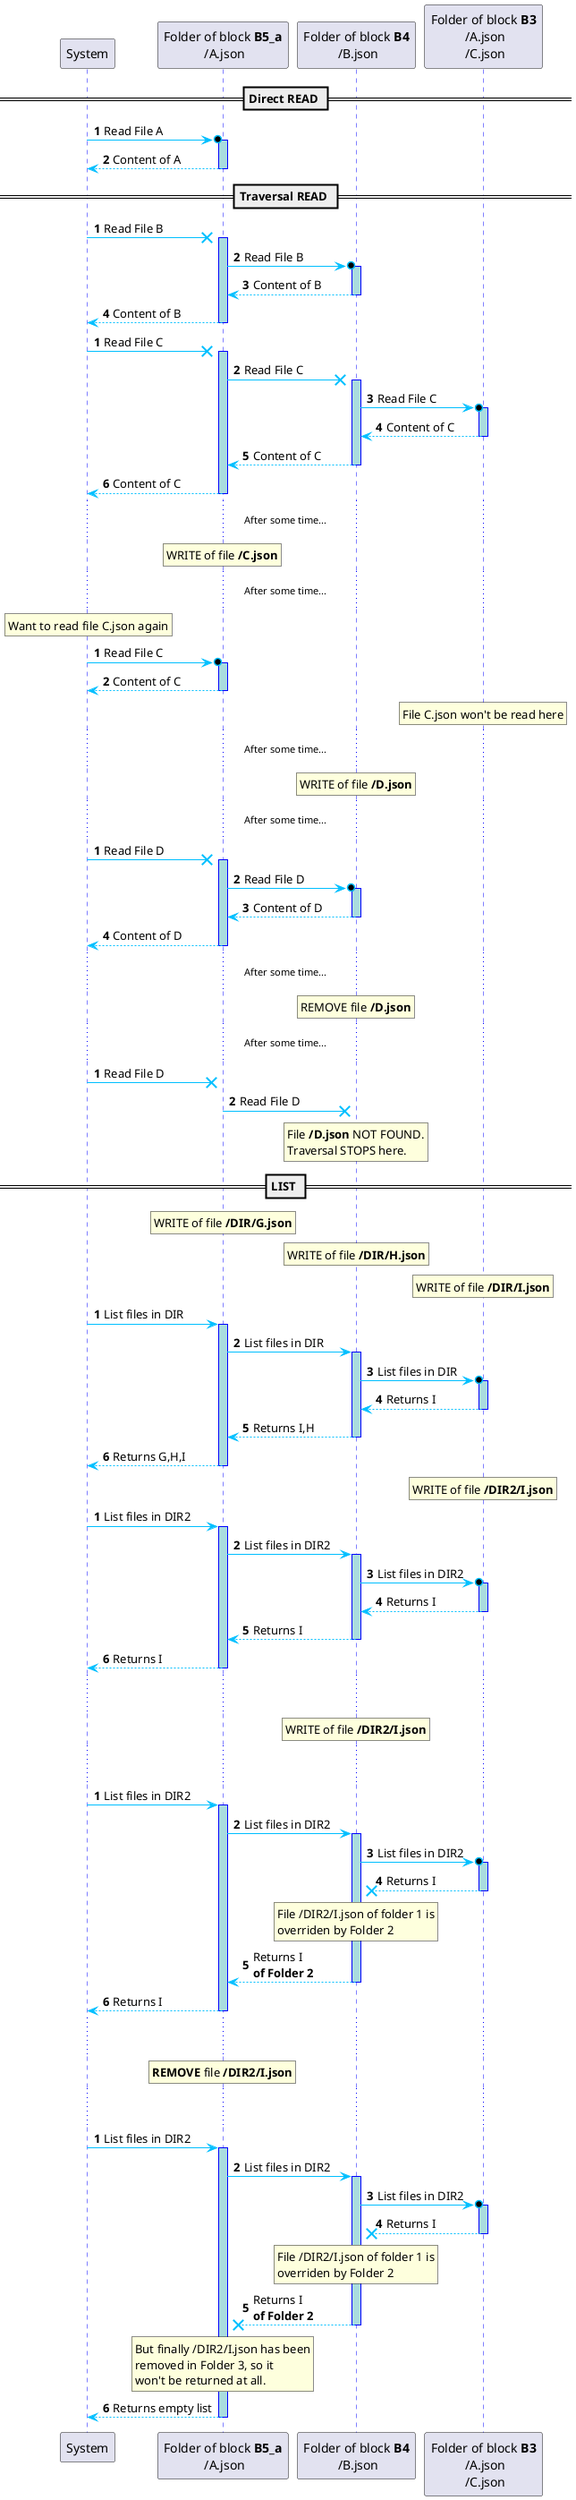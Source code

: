 @startuml

skinparam sequence {
	ArrowColor DeepSkyBlue
	ActorBorderColor DeepSkyBlue
	LifeLineBorderColor blue
	LifeLineBackgroundColor #A9DCDF
}

participant "System" as S
participant "Folder of block **B5_a**\n /A.json" as F3
participant "Folder of block **B4**\n /B.json" as F2
participant "Folder of block **B3**\n /A.json\n /C.json" as F1

== Direct READ ==


autonumber
S ->o F3 : Read File A
activate F3

F3 --> S : Content of A
deactivate F3



== Traversal READ ==



autonumber
S ->x F3 : Read File B
activate F3
F3 ->o F2 : Read File B
activate F2
F2 --> F3 : Content of B
deactivate F2
F3 --> S : Content of B
deactivate F3

autonumber
S ->x F3 : Read File C
activate F3
F3 ->x F2 : Read File C
activate F2
F2 ->o F1 : Read File C
activate F1
F1 --> F2 : Content of C
deactivate F1
F2 --> F3 : Content of C
deactivate F2
F3 --> S : Content of C
deactivate F3

... After some time... ...

rnote over F3
 WRITE of file **/C.json**
endrnote

... After some time... ...

rnote over S
 Want to read file C.json again
endrnote

autonumber
S ->o F3 : Read File C
activate F3

F3 --> S : Content of C
deactivate F3

rnote over F1
 File C.json won't be read here
endrnote

... After some time... ...

rnote over F2
 WRITE of file **/D.json**
endrnote

... After some time... ...

autonumber
S ->x F3 : Read File D
activate F3

F3 ->o F2 : Read File D
activate F2

F2 --> F3 : Content of D
deactivate F2

F3 --> S : Content of D
deactivate F3

... After some time... ...

rnote over F2
 REMOVE file **/D.json**
endrnote

... After some time... ...

autonumber
S ->x F3 : Read File D

F3 ->X F2 : Read File D

rnote over F2
 File **/D.json** NOT FOUND.
 Traversal STOPS here.
endrnote

== LIST ==

rnote over F3
 WRITE of file **/DIR/G.json**
endrnote

rnote over F2
 WRITE of file **/DIR/H.json**
endrnote

rnote over F1
 WRITE of file **/DIR/I.json**
endrnote


autonumber
S -> F3 : List files in DIR
activate F3
F3 -> F2 : List files in DIR
activate F2
F2 ->o F1 : List files in DIR
activate F1
F1 --> F2 : Returns I
deactivate F1
F2 --> F3 : Returns I,H
deactivate F2
F3 --> S : Returns G,H,I
deactivate F3

rnote over F1
 WRITE of file **/DIR2/I.json**
endrnote

autonumber
S -> F3 : List files in DIR2
activate F3
F3 -> F2 : List files in DIR2
activate F2
F2 ->o F1 : List files in DIR2
activate F1
F1 --> F2 : Returns I
deactivate F1
F2 --> F3 : Returns I
deactivate F2
F3 --> S : Returns I
deactivate F3

... ...

rnote over F2
 WRITE of file **/DIR2/I.json**
endrnote

... ...

autonumber
S -> F3 : List files in DIR2
activate F3
F3 -> F2 : List files in DIR2
activate F2
F2 ->o F1 : List files in DIR2
activate F1
F1 -->x F2 : Returns I
deactivate F1

rnote over F2
 File /DIR2/I.json of folder 1 is
 overriden by Folder 2
endrnote
F2 --> F3 : Returns I\n**of Folder 2**
deactivate F2
F3 --> S : Returns I
deactivate F3

... ...


rnote over F3
 **REMOVE** file **/DIR2/I.json**
endrnote

... ...

autonumber
S -> F3 : List files in DIR2
activate F3
F3 -> F2 : List files in DIR2
activate F2
F2 ->o F1 : List files in DIR2
activate F1
F1 -->x F2 : Returns I

rnote over F2
 File /DIR2/I.json of folder 1 is
 overriden by Folder 2
endrnote
deactivate F1
F2 -->x F3 : Returns I\n**of Folder 2**

rnote over F3
 But finally /DIR2/I.json has been
 removed in Folder 3, so it
 won't be returned at all.
endrnote
deactivate F2
F3 --> S : Returns empty list
deactivate F3

@enduml
